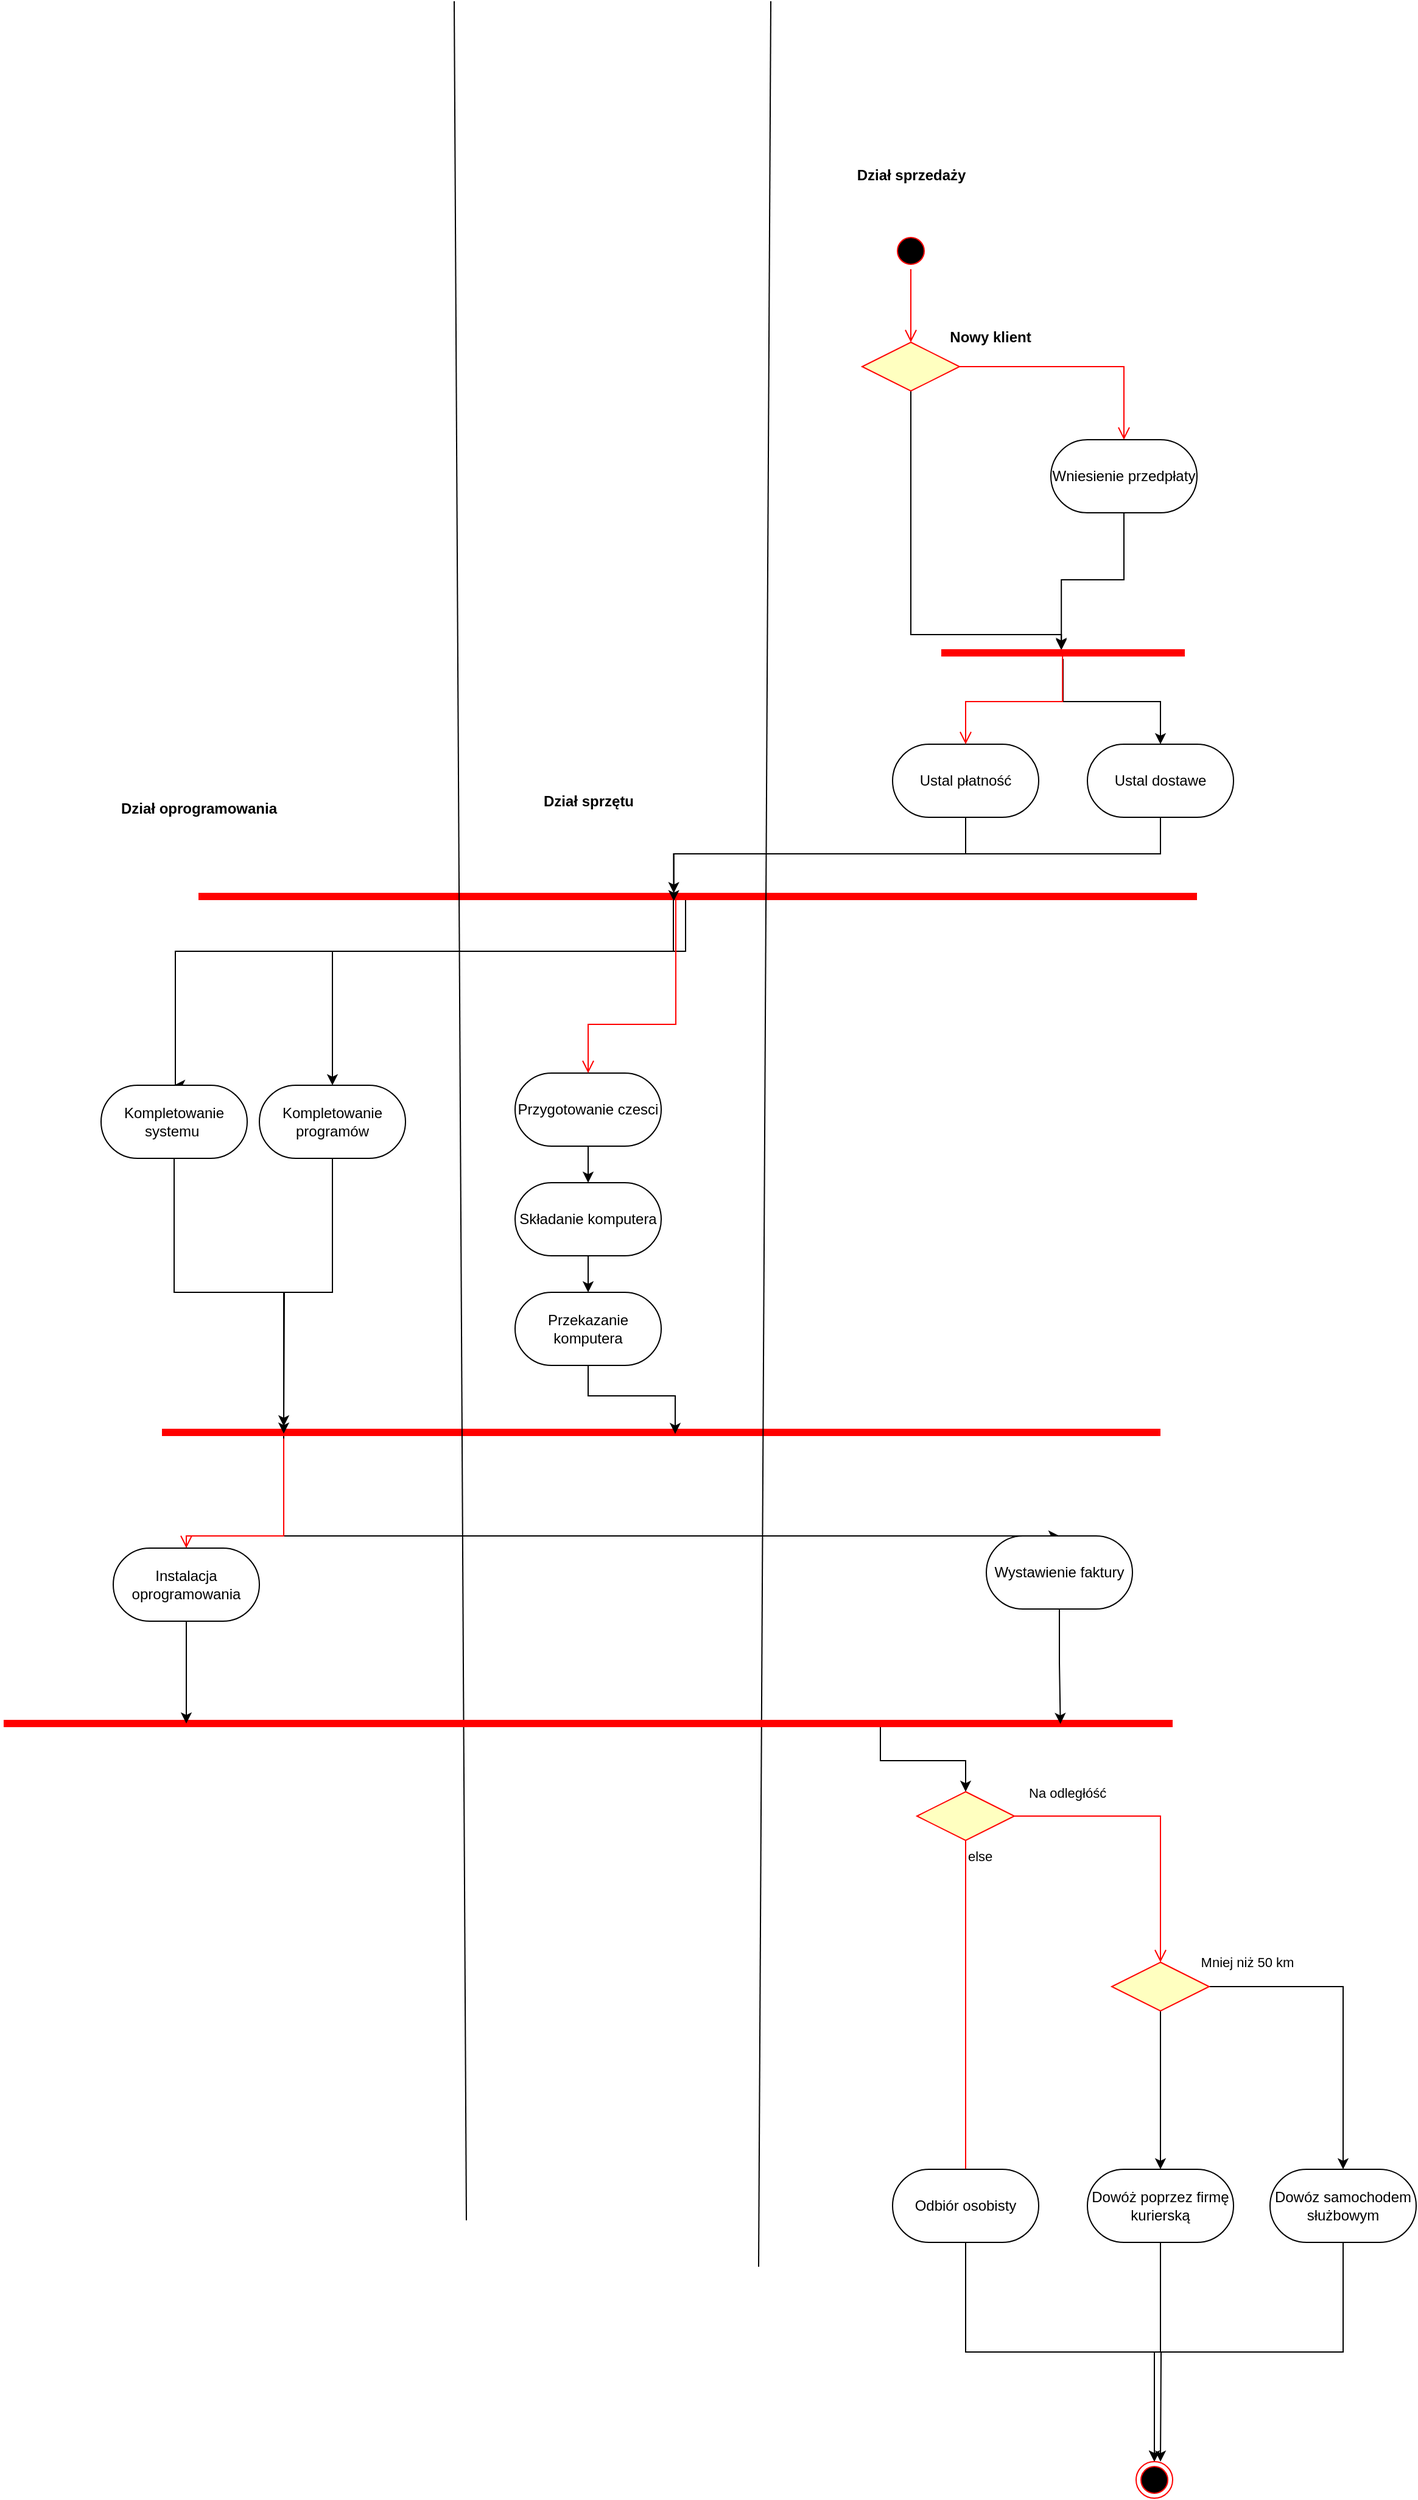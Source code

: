 <mxfile version="24.2.3" type="github">
  <diagram name="Strona-1" id="oVwZpS-4VavqgqKObv6W">
    <mxGraphModel dx="996" dy="1694" grid="1" gridSize="10" guides="1" tooltips="1" connect="1" arrows="1" fold="1" page="1" pageScale="1" pageWidth="827" pageHeight="1169" math="0" shadow="0">
      <root>
        <mxCell id="0" />
        <mxCell id="1" parent="0" />
        <mxCell id="_G9LdM_fq2FgKFgTyWv3-22" style="edgeStyle=orthogonalEdgeStyle;rounded=0;orthogonalLoop=1;jettySize=auto;html=1;exitX=0.5;exitY=1;exitDx=0;exitDy=0;entryX=0.493;entryY=0.271;entryDx=0;entryDy=0;entryPerimeter=0;" parent="1" source="_G9LdM_fq2FgKFgTyWv3-4" target="_G9LdM_fq2FgKFgTyWv3-29" edge="1">
          <mxGeometry relative="1" as="geometry">
            <mxPoint x="810" y="280" as="targetPoint" />
            <Array as="points">
              <mxPoint x="765" y="280" />
              <mxPoint x="889" y="280" />
            </Array>
          </mxGeometry>
        </mxCell>
        <mxCell id="_G9LdM_fq2FgKFgTyWv3-4" value="" style="rhombus;whiteSpace=wrap;html=1;fontColor=#000000;fillColor=#ffffc0;strokeColor=#ff0000;" parent="1" vertex="1">
          <mxGeometry x="725" y="40" width="80" height="40" as="geometry" />
        </mxCell>
        <mxCell id="_G9LdM_fq2FgKFgTyWv3-15" value="" style="ellipse;html=1;shape=startState;fillColor=#000000;strokeColor=#ff0000;" parent="1" vertex="1">
          <mxGeometry x="750" y="-50" width="30" height="30" as="geometry" />
        </mxCell>
        <mxCell id="_G9LdM_fq2FgKFgTyWv3-16" value="" style="edgeStyle=orthogonalEdgeStyle;html=1;verticalAlign=bottom;endArrow=open;endSize=8;strokeColor=#ff0000;rounded=0;" parent="1" source="_G9LdM_fq2FgKFgTyWv3-15" edge="1">
          <mxGeometry relative="1" as="geometry">
            <mxPoint x="765" y="40" as="targetPoint" />
          </mxGeometry>
        </mxCell>
        <mxCell id="_G9LdM_fq2FgKFgTyWv3-17" value="Dział oprogramowania" style="text;align=center;fontStyle=1;verticalAlign=middle;spacingLeft=3;spacingRight=3;strokeColor=none;rotatable=0;points=[[0,0.5],[1,0.5]];portConstraint=eastwest;html=1;" parent="1" vertex="1">
          <mxGeometry x="140" y="410" width="80" height="26" as="geometry" />
        </mxCell>
        <mxCell id="_G9LdM_fq2FgKFgTyWv3-18" value="Dział sprzętu" style="text;align=center;fontStyle=1;verticalAlign=middle;spacingLeft=3;spacingRight=3;strokeColor=none;rotatable=0;points=[[0,0.5],[1,0.5]];portConstraint=eastwest;html=1;" parent="1" vertex="1">
          <mxGeometry x="460" y="404" width="80" height="26" as="geometry" />
        </mxCell>
        <mxCell id="_G9LdM_fq2FgKFgTyWv3-19" value="Dział sprzedaży" style="text;align=center;fontStyle=1;verticalAlign=middle;spacingLeft=3;spacingRight=3;strokeColor=none;rotatable=0;points=[[0,0.5],[1,0.5]];portConstraint=eastwest;html=1;" parent="1" vertex="1">
          <mxGeometry x="725" y="-110" width="80" height="26" as="geometry" />
        </mxCell>
        <mxCell id="_G9LdM_fq2FgKFgTyWv3-24" value="Nowy klient&lt;div&gt;&lt;br&gt;&lt;/div&gt;" style="text;align=center;fontStyle=1;verticalAlign=middle;spacingLeft=3;spacingRight=3;strokeColor=none;rotatable=0;points=[[0,0.5],[1,0.5]];portConstraint=eastwest;html=1;" parent="1" vertex="1">
          <mxGeometry x="790" y="30" width="80" height="26" as="geometry" />
        </mxCell>
        <mxCell id="_G9LdM_fq2FgKFgTyWv3-25" value="" style="edgeStyle=orthogonalEdgeStyle;html=1;align=left;verticalAlign=top;endArrow=open;endSize=8;strokeColor=#ff0000;rounded=0;" parent="1" source="_G9LdM_fq2FgKFgTyWv3-4" target="_G9LdM_fq2FgKFgTyWv3-1" edge="1">
          <mxGeometry x="-1" y="-90" relative="1" as="geometry">
            <mxPoint x="870" y="190" as="targetPoint" />
            <mxPoint x="805" y="60" as="sourcePoint" />
            <Array as="points" />
            <mxPoint x="-75" y="-40" as="offset" />
          </mxGeometry>
        </mxCell>
        <mxCell id="_G9LdM_fq2FgKFgTyWv3-27" style="edgeStyle=orthogonalEdgeStyle;rounded=0;orthogonalLoop=1;jettySize=auto;html=1;exitX=0.5;exitY=1;exitDx=0;exitDy=0;entryX=0.493;entryY=0.176;entryDx=0;entryDy=0;entryPerimeter=0;" parent="1" source="_G9LdM_fq2FgKFgTyWv3-1" target="_G9LdM_fq2FgKFgTyWv3-29" edge="1">
          <mxGeometry relative="1" as="geometry">
            <mxPoint x="740" y="280" as="targetPoint" />
          </mxGeometry>
        </mxCell>
        <mxCell id="_G9LdM_fq2FgKFgTyWv3-1" value="Wniesienie przedpłaty" style="rounded=1;whiteSpace=wrap;html=1;arcSize=50;" parent="1" vertex="1">
          <mxGeometry x="880" y="120" width="120" height="60" as="geometry" />
        </mxCell>
        <mxCell id="_G9LdM_fq2FgKFgTyWv3-26" value="Ustal płatność" style="rounded=1;whiteSpace=wrap;html=1;arcSize=50;" parent="1" vertex="1">
          <mxGeometry x="750" y="370" width="120" height="60" as="geometry" />
        </mxCell>
        <mxCell id="_G9LdM_fq2FgKFgTyWv3-31" style="edgeStyle=orthogonalEdgeStyle;rounded=0;orthogonalLoop=1;jettySize=auto;html=1;entryX=0.5;entryY=0;entryDx=0;entryDy=0;" parent="1" source="_G9LdM_fq2FgKFgTyWv3-29" target="_G9LdM_fq2FgKFgTyWv3-32" edge="1">
          <mxGeometry relative="1" as="geometry">
            <mxPoint x="970" y="370" as="targetPoint" />
          </mxGeometry>
        </mxCell>
        <mxCell id="_G9LdM_fq2FgKFgTyWv3-29" value="" style="shape=line;html=1;strokeWidth=6;strokeColor=#ff0000;" parent="1" vertex="1">
          <mxGeometry x="790" y="290" width="200" height="10" as="geometry" />
        </mxCell>
        <mxCell id="_G9LdM_fq2FgKFgTyWv3-30" value="" style="edgeStyle=orthogonalEdgeStyle;html=1;verticalAlign=bottom;endArrow=open;endSize=8;strokeColor=#ff0000;rounded=0;entryX=0.5;entryY=0;entryDx=0;entryDy=0;exitX=0.498;exitY=0.459;exitDx=0;exitDy=0;exitPerimeter=0;" parent="1" source="_G9LdM_fq2FgKFgTyWv3-29" target="_G9LdM_fq2FgKFgTyWv3-26" edge="1">
          <mxGeometry relative="1" as="geometry">
            <mxPoint x="890" y="370" as="targetPoint" />
          </mxGeometry>
        </mxCell>
        <mxCell id="_G9LdM_fq2FgKFgTyWv3-32" value="Ustal dostawe" style="rounded=1;whiteSpace=wrap;html=1;arcSize=50;" parent="1" vertex="1">
          <mxGeometry x="910" y="370" width="120" height="60" as="geometry" />
        </mxCell>
        <mxCell id="_G9LdM_fq2FgKFgTyWv3-41" style="edgeStyle=orthogonalEdgeStyle;rounded=0;orthogonalLoop=1;jettySize=auto;html=1;exitX=0.5;exitY=1;exitDx=0;exitDy=0;entryX=0.5;entryY=0;entryDx=0;entryDy=0;" parent="1" source="_G9LdM_fq2FgKFgTyWv3-33" target="_G9LdM_fq2FgKFgTyWv3-34" edge="1">
          <mxGeometry relative="1" as="geometry" />
        </mxCell>
        <mxCell id="_G9LdM_fq2FgKFgTyWv3-33" value="Przygotowanie czesci" style="rounded=1;whiteSpace=wrap;html=1;arcSize=50;" parent="1" vertex="1">
          <mxGeometry x="440" y="640" width="120" height="60" as="geometry" />
        </mxCell>
        <mxCell id="_G9LdM_fq2FgKFgTyWv3-45" style="edgeStyle=orthogonalEdgeStyle;rounded=0;orthogonalLoop=1;jettySize=auto;html=1;exitX=0.5;exitY=1;exitDx=0;exitDy=0;entryX=0.5;entryY=0;entryDx=0;entryDy=0;" parent="1" source="_G9LdM_fq2FgKFgTyWv3-34" target="_G9LdM_fq2FgKFgTyWv3-42" edge="1">
          <mxGeometry relative="1" as="geometry" />
        </mxCell>
        <mxCell id="_G9LdM_fq2FgKFgTyWv3-34" value="Składanie komputera" style="rounded=1;whiteSpace=wrap;html=1;arcSize=50;" parent="1" vertex="1">
          <mxGeometry x="440" y="730" width="120" height="60" as="geometry" />
        </mxCell>
        <mxCell id="_G9LdM_fq2FgKFgTyWv3-39" style="edgeStyle=orthogonalEdgeStyle;rounded=0;orthogonalLoop=1;jettySize=auto;html=1;exitX=0.25;exitY=0.5;exitDx=0;exitDy=0;exitPerimeter=0;" parent="1" source="_G9LdM_fq2FgKFgTyWv3-35" edge="1">
          <mxGeometry relative="1" as="geometry">
            <mxPoint x="160" y="650" as="targetPoint" />
            <Array as="points">
              <mxPoint x="580" y="495" />
              <mxPoint x="580" y="540" />
              <mxPoint x="161" y="540" />
              <mxPoint x="161" y="650" />
            </Array>
          </mxGeometry>
        </mxCell>
        <mxCell id="_G9LdM_fq2FgKFgTyWv3-44" style="edgeStyle=orthogonalEdgeStyle;rounded=0;orthogonalLoop=1;jettySize=auto;html=1;exitX=0.25;exitY=0.5;exitDx=0;exitDy=0;exitPerimeter=0;entryX=0.5;entryY=0;entryDx=0;entryDy=0;" parent="1" source="_G9LdM_fq2FgKFgTyWv3-35" target="_G9LdM_fq2FgKFgTyWv3-43" edge="1">
          <mxGeometry relative="1" as="geometry">
            <Array as="points">
              <mxPoint x="570" y="495" />
              <mxPoint x="570" y="540" />
              <mxPoint x="290" y="540" />
            </Array>
          </mxGeometry>
        </mxCell>
        <mxCell id="_G9LdM_fq2FgKFgTyWv3-35" value="" style="shape=line;html=1;strokeWidth=6;strokeColor=#ff0000;" parent="1" vertex="1">
          <mxGeometry x="180" y="490" width="820" height="10" as="geometry" />
        </mxCell>
        <mxCell id="_G9LdM_fq2FgKFgTyWv3-36" value="" style="edgeStyle=orthogonalEdgeStyle;html=1;verticalAlign=bottom;endArrow=open;endSize=8;strokeColor=#ff0000;rounded=0;entryX=0.5;entryY=0;entryDx=0;entryDy=0;exitX=0.478;exitY=0.26;exitDx=0;exitDy=0;exitPerimeter=0;" parent="1" source="_G9LdM_fq2FgKFgTyWv3-35" target="_G9LdM_fq2FgKFgTyWv3-33" edge="1">
          <mxGeometry relative="1" as="geometry">
            <mxPoint x="900" y="570" as="targetPoint" />
            <mxPoint x="780" y="540" as="sourcePoint" />
            <Array as="points">
              <mxPoint x="572" y="600" />
              <mxPoint x="500" y="600" />
            </Array>
          </mxGeometry>
        </mxCell>
        <mxCell id="_G9LdM_fq2FgKFgTyWv3-37" style="edgeStyle=orthogonalEdgeStyle;rounded=0;orthogonalLoop=1;jettySize=auto;html=1;exitX=0.5;exitY=1;exitDx=0;exitDy=0;entryX=0.476;entryY=0.224;entryDx=0;entryDy=0;entryPerimeter=0;" parent="1" source="_G9LdM_fq2FgKFgTyWv3-32" target="_G9LdM_fq2FgKFgTyWv3-35" edge="1">
          <mxGeometry relative="1" as="geometry" />
        </mxCell>
        <mxCell id="_G9LdM_fq2FgKFgTyWv3-38" style="edgeStyle=orthogonalEdgeStyle;rounded=0;orthogonalLoop=1;jettySize=auto;html=1;entryX=0.476;entryY=0.882;entryDx=0;entryDy=0;entryPerimeter=0;" parent="1" source="_G9LdM_fq2FgKFgTyWv3-26" target="_G9LdM_fq2FgKFgTyWv3-35" edge="1">
          <mxGeometry relative="1" as="geometry" />
        </mxCell>
        <mxCell id="_G9LdM_fq2FgKFgTyWv3-40" value="Kompletowanie systemu&amp;nbsp;" style="rounded=1;whiteSpace=wrap;html=1;arcSize=50;" parent="1" vertex="1">
          <mxGeometry x="100" y="650" width="120" height="60" as="geometry" />
        </mxCell>
        <mxCell id="_G9LdM_fq2FgKFgTyWv3-42" value="Przekazanie komputera" style="rounded=1;whiteSpace=wrap;html=1;arcSize=50;" parent="1" vertex="1">
          <mxGeometry x="440" y="820" width="120" height="60" as="geometry" />
        </mxCell>
        <mxCell id="_G9LdM_fq2FgKFgTyWv3-49" style="edgeStyle=orthogonalEdgeStyle;rounded=0;orthogonalLoop=1;jettySize=auto;html=1;exitX=0.5;exitY=1;exitDx=0;exitDy=0;" parent="1" source="_G9LdM_fq2FgKFgTyWv3-43" edge="1">
          <mxGeometry relative="1" as="geometry">
            <mxPoint x="250" y="930" as="targetPoint" />
          </mxGeometry>
        </mxCell>
        <mxCell id="_G9LdM_fq2FgKFgTyWv3-43" value="Kompletowanie&lt;div&gt;programów&lt;/div&gt;" style="rounded=1;whiteSpace=wrap;html=1;arcSize=50;" parent="1" vertex="1">
          <mxGeometry x="230" y="650" width="120" height="60" as="geometry" />
        </mxCell>
        <mxCell id="_G9LdM_fq2FgKFgTyWv3-52" style="edgeStyle=orthogonalEdgeStyle;rounded=0;orthogonalLoop=1;jettySize=auto;html=1;exitX=0.492;exitY=0.257;exitDx=0;exitDy=0;exitPerimeter=0;entryX=0.5;entryY=0;entryDx=0;entryDy=0;" parent="1" source="_G9LdM_fq2FgKFgTyWv3-46" target="_G9LdM_fq2FgKFgTyWv3-53" edge="1">
          <mxGeometry relative="1" as="geometry">
            <mxPoint x="320" y="1050" as="targetPoint" />
            <Array as="points">
              <mxPoint x="250" y="933" />
              <mxPoint x="250" y="1020" />
              <mxPoint x="330" y="1020" />
            </Array>
          </mxGeometry>
        </mxCell>
        <mxCell id="_G9LdM_fq2FgKFgTyWv3-46" value="" style="shape=line;html=1;strokeWidth=6;strokeColor=#ff0000;" parent="1" vertex="1">
          <mxGeometry x="150" y="930" width="820" height="10" as="geometry" />
        </mxCell>
        <mxCell id="_G9LdM_fq2FgKFgTyWv3-47" value="" style="edgeStyle=orthogonalEdgeStyle;html=1;verticalAlign=bottom;endArrow=open;endSize=8;strokeColor=#ff0000;rounded=0;entryX=0.5;entryY=0;entryDx=0;entryDy=0;" parent="1" source="_G9LdM_fq2FgKFgTyWv3-46" target="_G9LdM_fq2FgKFgTyWv3-51" edge="1">
          <mxGeometry relative="1" as="geometry">
            <mxPoint x="250" y="1040" as="targetPoint" />
            <Array as="points">
              <mxPoint x="250" y="1020" />
              <mxPoint x="170" y="1020" />
            </Array>
          </mxGeometry>
        </mxCell>
        <mxCell id="_G9LdM_fq2FgKFgTyWv3-48" style="edgeStyle=orthogonalEdgeStyle;rounded=0;orthogonalLoop=1;jettySize=auto;html=1;exitX=0.5;exitY=1;exitDx=0;exitDy=0;entryX=0.514;entryY=0.629;entryDx=0;entryDy=0;entryPerimeter=0;" parent="1" source="_G9LdM_fq2FgKFgTyWv3-42" target="_G9LdM_fq2FgKFgTyWv3-46" edge="1">
          <mxGeometry relative="1" as="geometry" />
        </mxCell>
        <mxCell id="_G9LdM_fq2FgKFgTyWv3-50" style="edgeStyle=orthogonalEdgeStyle;rounded=0;orthogonalLoop=1;jettySize=auto;html=1;exitX=0.5;exitY=1;exitDx=0;exitDy=0;" parent="1" source="_G9LdM_fq2FgKFgTyWv3-40" edge="1">
          <mxGeometry relative="1" as="geometry">
            <mxPoint x="250" y="936" as="targetPoint" />
            <Array as="points">
              <mxPoint x="160" y="820" />
              <mxPoint x="250" y="820" />
              <mxPoint x="250" y="936" />
            </Array>
          </mxGeometry>
        </mxCell>
        <mxCell id="_G9LdM_fq2FgKFgTyWv3-51" value="Instalacja oprogramowania" style="rounded=1;whiteSpace=wrap;html=1;arcSize=50;" parent="1" vertex="1">
          <mxGeometry x="110" y="1030" width="120" height="60" as="geometry" />
        </mxCell>
        <mxCell id="_G9LdM_fq2FgKFgTyWv3-53" value="Wystawienie faktury" style="rounded=1;whiteSpace=wrap;html=1;arcSize=50;" parent="1" vertex="1">
          <mxGeometry x="827" y="1020" width="120" height="60" as="geometry" />
        </mxCell>
        <mxCell id="_G9LdM_fq2FgKFgTyWv3-54" value="" style="endArrow=none;html=1;rounded=0;" parent="1" edge="1">
          <mxGeometry width="50" height="50" relative="1" as="geometry">
            <mxPoint x="640" y="1620" as="sourcePoint" />
            <mxPoint x="650" y="-240" as="targetPoint" />
          </mxGeometry>
        </mxCell>
        <mxCell id="_G9LdM_fq2FgKFgTyWv3-55" value="" style="endArrow=none;html=1;rounded=0;" parent="1" edge="1">
          <mxGeometry width="50" height="50" relative="1" as="geometry">
            <mxPoint x="400" y="1581.882" as="sourcePoint" />
            <mxPoint x="390" y="-240" as="targetPoint" />
          </mxGeometry>
        </mxCell>
        <mxCell id="_G9LdM_fq2FgKFgTyWv3-76" style="edgeStyle=orthogonalEdgeStyle;rounded=0;orthogonalLoop=1;jettySize=auto;html=1;exitX=0.75;exitY=0.5;exitDx=0;exitDy=0;exitPerimeter=0;entryX=0.5;entryY=0;entryDx=0;entryDy=0;" parent="1" source="_G9LdM_fq2FgKFgTyWv3-56" target="_G9LdM_fq2FgKFgTyWv3-63" edge="1">
          <mxGeometry relative="1" as="geometry" />
        </mxCell>
        <mxCell id="_G9LdM_fq2FgKFgTyWv3-56" value="" style="shape=line;html=1;strokeWidth=6;strokeColor=#ff0000;" parent="1" vertex="1">
          <mxGeometry x="20" y="1169" width="960" height="10" as="geometry" />
        </mxCell>
        <mxCell id="_G9LdM_fq2FgKFgTyWv3-57" style="edgeStyle=orthogonalEdgeStyle;rounded=0;orthogonalLoop=1;jettySize=auto;html=1;exitX=0.5;exitY=1;exitDx=0;exitDy=0;" parent="1" source="_G9LdM_fq2FgKFgTyWv3-51" edge="1">
          <mxGeometry relative="1" as="geometry">
            <mxPoint x="170" y="1174" as="targetPoint" />
            <Array as="points">
              <mxPoint x="170" y="1174" />
            </Array>
          </mxGeometry>
        </mxCell>
        <mxCell id="_G9LdM_fq2FgKFgTyWv3-58" style="edgeStyle=orthogonalEdgeStyle;rounded=0;orthogonalLoop=1;jettySize=auto;html=1;exitX=0.5;exitY=1;exitDx=0;exitDy=0;entryX=0.904;entryY=0.533;entryDx=0;entryDy=0;entryPerimeter=0;" parent="1" source="_G9LdM_fq2FgKFgTyWv3-53" target="_G9LdM_fq2FgKFgTyWv3-56" edge="1">
          <mxGeometry relative="1" as="geometry" />
        </mxCell>
        <mxCell id="_G9LdM_fq2FgKFgTyWv3-63" value="" style="rhombus;whiteSpace=wrap;html=1;fontColor=#000000;fillColor=#ffffc0;strokeColor=#ff0000;" parent="1" vertex="1">
          <mxGeometry x="770" y="1230" width="80" height="40" as="geometry" />
        </mxCell>
        <mxCell id="_G9LdM_fq2FgKFgTyWv3-64" value="Na odległóść" style="edgeStyle=orthogonalEdgeStyle;html=1;align=left;verticalAlign=bottom;endArrow=open;endSize=8;strokeColor=#ff0000;rounded=0;" parent="1" source="_G9LdM_fq2FgKFgTyWv3-63" edge="1">
          <mxGeometry x="-0.917" y="10" relative="1" as="geometry">
            <mxPoint x="970" y="1370" as="targetPoint" />
            <Array as="points">
              <mxPoint x="970" y="1250" />
              <mxPoint x="970" y="1350" />
            </Array>
            <mxPoint as="offset" />
          </mxGeometry>
        </mxCell>
        <mxCell id="_G9LdM_fq2FgKFgTyWv3-71" value="Mniej niż 50 km" style="edgeLabel;html=1;align=center;verticalAlign=middle;resizable=0;points=[];" parent="_G9LdM_fq2FgKFgTyWv3-64" vertex="1" connectable="0">
          <mxGeometry x="-0.937" y="30" relative="1" as="geometry">
            <mxPoint x="183" y="150" as="offset" />
          </mxGeometry>
        </mxCell>
        <mxCell id="_G9LdM_fq2FgKFgTyWv3-65" value="else" style="edgeStyle=orthogonalEdgeStyle;html=1;align=left;verticalAlign=top;endArrow=open;endSize=8;strokeColor=#ff0000;rounded=0;" parent="1" source="_G9LdM_fq2FgKFgTyWv3-63" edge="1">
          <mxGeometry x="-1" relative="1" as="geometry">
            <mxPoint x="810" y="1570" as="targetPoint" />
            <Array as="points">
              <mxPoint x="810" y="1550" />
            </Array>
          </mxGeometry>
        </mxCell>
        <mxCell id="_G9LdM_fq2FgKFgTyWv3-70" style="edgeStyle=orthogonalEdgeStyle;rounded=0;orthogonalLoop=1;jettySize=auto;html=1;exitX=1;exitY=0.5;exitDx=0;exitDy=0;entryX=0.5;entryY=0;entryDx=0;entryDy=0;" parent="1" source="_G9LdM_fq2FgKFgTyWv3-67" target="_G9LdM_fq2FgKFgTyWv3-69" edge="1">
          <mxGeometry relative="1" as="geometry" />
        </mxCell>
        <mxCell id="_G9LdM_fq2FgKFgTyWv3-74" style="edgeStyle=orthogonalEdgeStyle;rounded=0;orthogonalLoop=1;jettySize=auto;html=1;exitX=0.5;exitY=1;exitDx=0;exitDy=0;entryX=0.5;entryY=0;entryDx=0;entryDy=0;" parent="1" source="_G9LdM_fq2FgKFgTyWv3-67" target="_G9LdM_fq2FgKFgTyWv3-73" edge="1">
          <mxGeometry relative="1" as="geometry">
            <Array as="points">
              <mxPoint x="970" y="1540" />
            </Array>
          </mxGeometry>
        </mxCell>
        <mxCell id="_G9LdM_fq2FgKFgTyWv3-67" value="" style="rhombus;whiteSpace=wrap;html=1;fontColor=#000000;fillColor=#ffffc0;strokeColor=#ff0000;" parent="1" vertex="1">
          <mxGeometry x="930" y="1370" width="80" height="40" as="geometry" />
        </mxCell>
        <mxCell id="_G9LdM_fq2FgKFgTyWv3-80" style="edgeStyle=orthogonalEdgeStyle;rounded=0;orthogonalLoop=1;jettySize=auto;html=1;exitX=0.5;exitY=1;exitDx=0;exitDy=0;" parent="1" source="_G9LdM_fq2FgKFgTyWv3-69" edge="1">
          <mxGeometry relative="1" as="geometry">
            <mxPoint x="970" y="1780.0" as="targetPoint" />
          </mxGeometry>
        </mxCell>
        <mxCell id="_G9LdM_fq2FgKFgTyWv3-69" value="Dowóz samochodem służbowym" style="rounded=1;whiteSpace=wrap;html=1;arcSize=50;" parent="1" vertex="1">
          <mxGeometry x="1060" y="1540" width="120" height="60" as="geometry" />
        </mxCell>
        <mxCell id="_G9LdM_fq2FgKFgTyWv3-79" style="edgeStyle=orthogonalEdgeStyle;rounded=0;orthogonalLoop=1;jettySize=auto;html=1;exitX=0.5;exitY=1;exitDx=0;exitDy=0;entryX=0.5;entryY=0;entryDx=0;entryDy=0;" parent="1" source="_G9LdM_fq2FgKFgTyWv3-73" target="_G9LdM_fq2FgKFgTyWv3-77" edge="1">
          <mxGeometry relative="1" as="geometry" />
        </mxCell>
        <mxCell id="_G9LdM_fq2FgKFgTyWv3-73" value="Dowóż poprzez firmę kurierską" style="rounded=1;whiteSpace=wrap;html=1;arcSize=50;" parent="1" vertex="1">
          <mxGeometry x="910" y="1540" width="120" height="60" as="geometry" />
        </mxCell>
        <mxCell id="_G9LdM_fq2FgKFgTyWv3-78" style="edgeStyle=orthogonalEdgeStyle;rounded=0;orthogonalLoop=1;jettySize=auto;html=1;exitX=0.5;exitY=1;exitDx=0;exitDy=0;entryX=0.5;entryY=0;entryDx=0;entryDy=0;" parent="1" source="_G9LdM_fq2FgKFgTyWv3-75" target="_G9LdM_fq2FgKFgTyWv3-77" edge="1">
          <mxGeometry relative="1" as="geometry" />
        </mxCell>
        <mxCell id="_G9LdM_fq2FgKFgTyWv3-75" value="Odbiór osobisty" style="rounded=1;whiteSpace=wrap;html=1;arcSize=50;" parent="1" vertex="1">
          <mxGeometry x="750" y="1540" width="120" height="60" as="geometry" />
        </mxCell>
        <mxCell id="_G9LdM_fq2FgKFgTyWv3-77" value="" style="ellipse;html=1;shape=endState;fillColor=#000000;strokeColor=#ff0000;" parent="1" vertex="1">
          <mxGeometry x="950" y="1780" width="30" height="30" as="geometry" />
        </mxCell>
      </root>
    </mxGraphModel>
  </diagram>
</mxfile>

